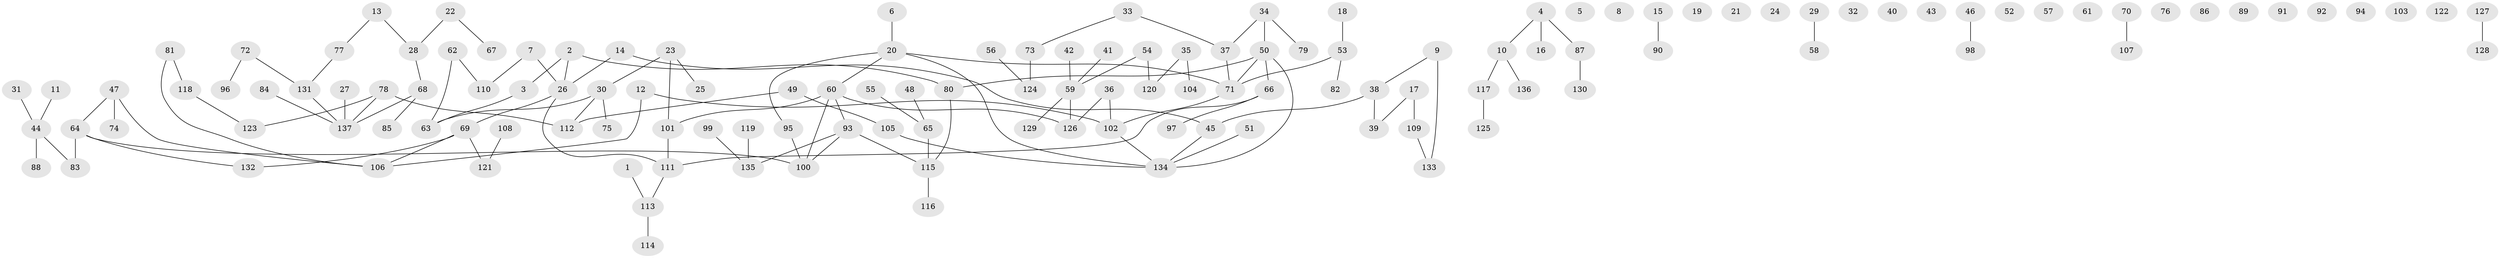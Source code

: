 // Generated by graph-tools (version 1.1) at 2025/25/03/09/25 03:25:17]
// undirected, 137 vertices, 130 edges
graph export_dot {
graph [start="1"]
  node [color=gray90,style=filled];
  1;
  2;
  3;
  4;
  5;
  6;
  7;
  8;
  9;
  10;
  11;
  12;
  13;
  14;
  15;
  16;
  17;
  18;
  19;
  20;
  21;
  22;
  23;
  24;
  25;
  26;
  27;
  28;
  29;
  30;
  31;
  32;
  33;
  34;
  35;
  36;
  37;
  38;
  39;
  40;
  41;
  42;
  43;
  44;
  45;
  46;
  47;
  48;
  49;
  50;
  51;
  52;
  53;
  54;
  55;
  56;
  57;
  58;
  59;
  60;
  61;
  62;
  63;
  64;
  65;
  66;
  67;
  68;
  69;
  70;
  71;
  72;
  73;
  74;
  75;
  76;
  77;
  78;
  79;
  80;
  81;
  82;
  83;
  84;
  85;
  86;
  87;
  88;
  89;
  90;
  91;
  92;
  93;
  94;
  95;
  96;
  97;
  98;
  99;
  100;
  101;
  102;
  103;
  104;
  105;
  106;
  107;
  108;
  109;
  110;
  111;
  112;
  113;
  114;
  115;
  116;
  117;
  118;
  119;
  120;
  121;
  122;
  123;
  124;
  125;
  126;
  127;
  128;
  129;
  130;
  131;
  132;
  133;
  134;
  135;
  136;
  137;
  1 -- 113;
  2 -- 3;
  2 -- 26;
  2 -- 80;
  3 -- 63;
  4 -- 10;
  4 -- 16;
  4 -- 87;
  6 -- 20;
  7 -- 26;
  7 -- 110;
  9 -- 38;
  9 -- 133;
  10 -- 117;
  10 -- 136;
  11 -- 44;
  12 -- 102;
  12 -- 106;
  13 -- 28;
  13 -- 77;
  14 -- 26;
  14 -- 45;
  15 -- 90;
  17 -- 39;
  17 -- 109;
  18 -- 53;
  20 -- 60;
  20 -- 71;
  20 -- 95;
  20 -- 134;
  22 -- 28;
  22 -- 67;
  23 -- 25;
  23 -- 30;
  23 -- 101;
  26 -- 69;
  26 -- 111;
  27 -- 137;
  28 -- 68;
  29 -- 58;
  30 -- 63;
  30 -- 75;
  30 -- 112;
  31 -- 44;
  33 -- 37;
  33 -- 73;
  34 -- 37;
  34 -- 50;
  34 -- 79;
  35 -- 104;
  35 -- 120;
  36 -- 102;
  36 -- 126;
  37 -- 71;
  38 -- 39;
  38 -- 45;
  41 -- 59;
  42 -- 59;
  44 -- 83;
  44 -- 88;
  45 -- 134;
  46 -- 98;
  47 -- 64;
  47 -- 74;
  47 -- 106;
  48 -- 65;
  49 -- 105;
  49 -- 112;
  50 -- 66;
  50 -- 71;
  50 -- 80;
  50 -- 134;
  51 -- 134;
  53 -- 71;
  53 -- 82;
  54 -- 59;
  54 -- 120;
  55 -- 65;
  56 -- 124;
  59 -- 126;
  59 -- 129;
  60 -- 93;
  60 -- 100;
  60 -- 101;
  60 -- 126;
  62 -- 63;
  62 -- 110;
  64 -- 83;
  64 -- 100;
  64 -- 132;
  65 -- 115;
  66 -- 97;
  66 -- 111;
  68 -- 85;
  68 -- 137;
  69 -- 106;
  69 -- 121;
  69 -- 132;
  70 -- 107;
  71 -- 102;
  72 -- 96;
  72 -- 131;
  73 -- 124;
  77 -- 131;
  78 -- 112;
  78 -- 123;
  78 -- 137;
  80 -- 115;
  81 -- 106;
  81 -- 118;
  84 -- 137;
  87 -- 130;
  93 -- 100;
  93 -- 115;
  93 -- 135;
  95 -- 100;
  99 -- 135;
  101 -- 111;
  102 -- 134;
  105 -- 134;
  108 -- 121;
  109 -- 133;
  111 -- 113;
  113 -- 114;
  115 -- 116;
  117 -- 125;
  118 -- 123;
  119 -- 135;
  127 -- 128;
  131 -- 137;
}
